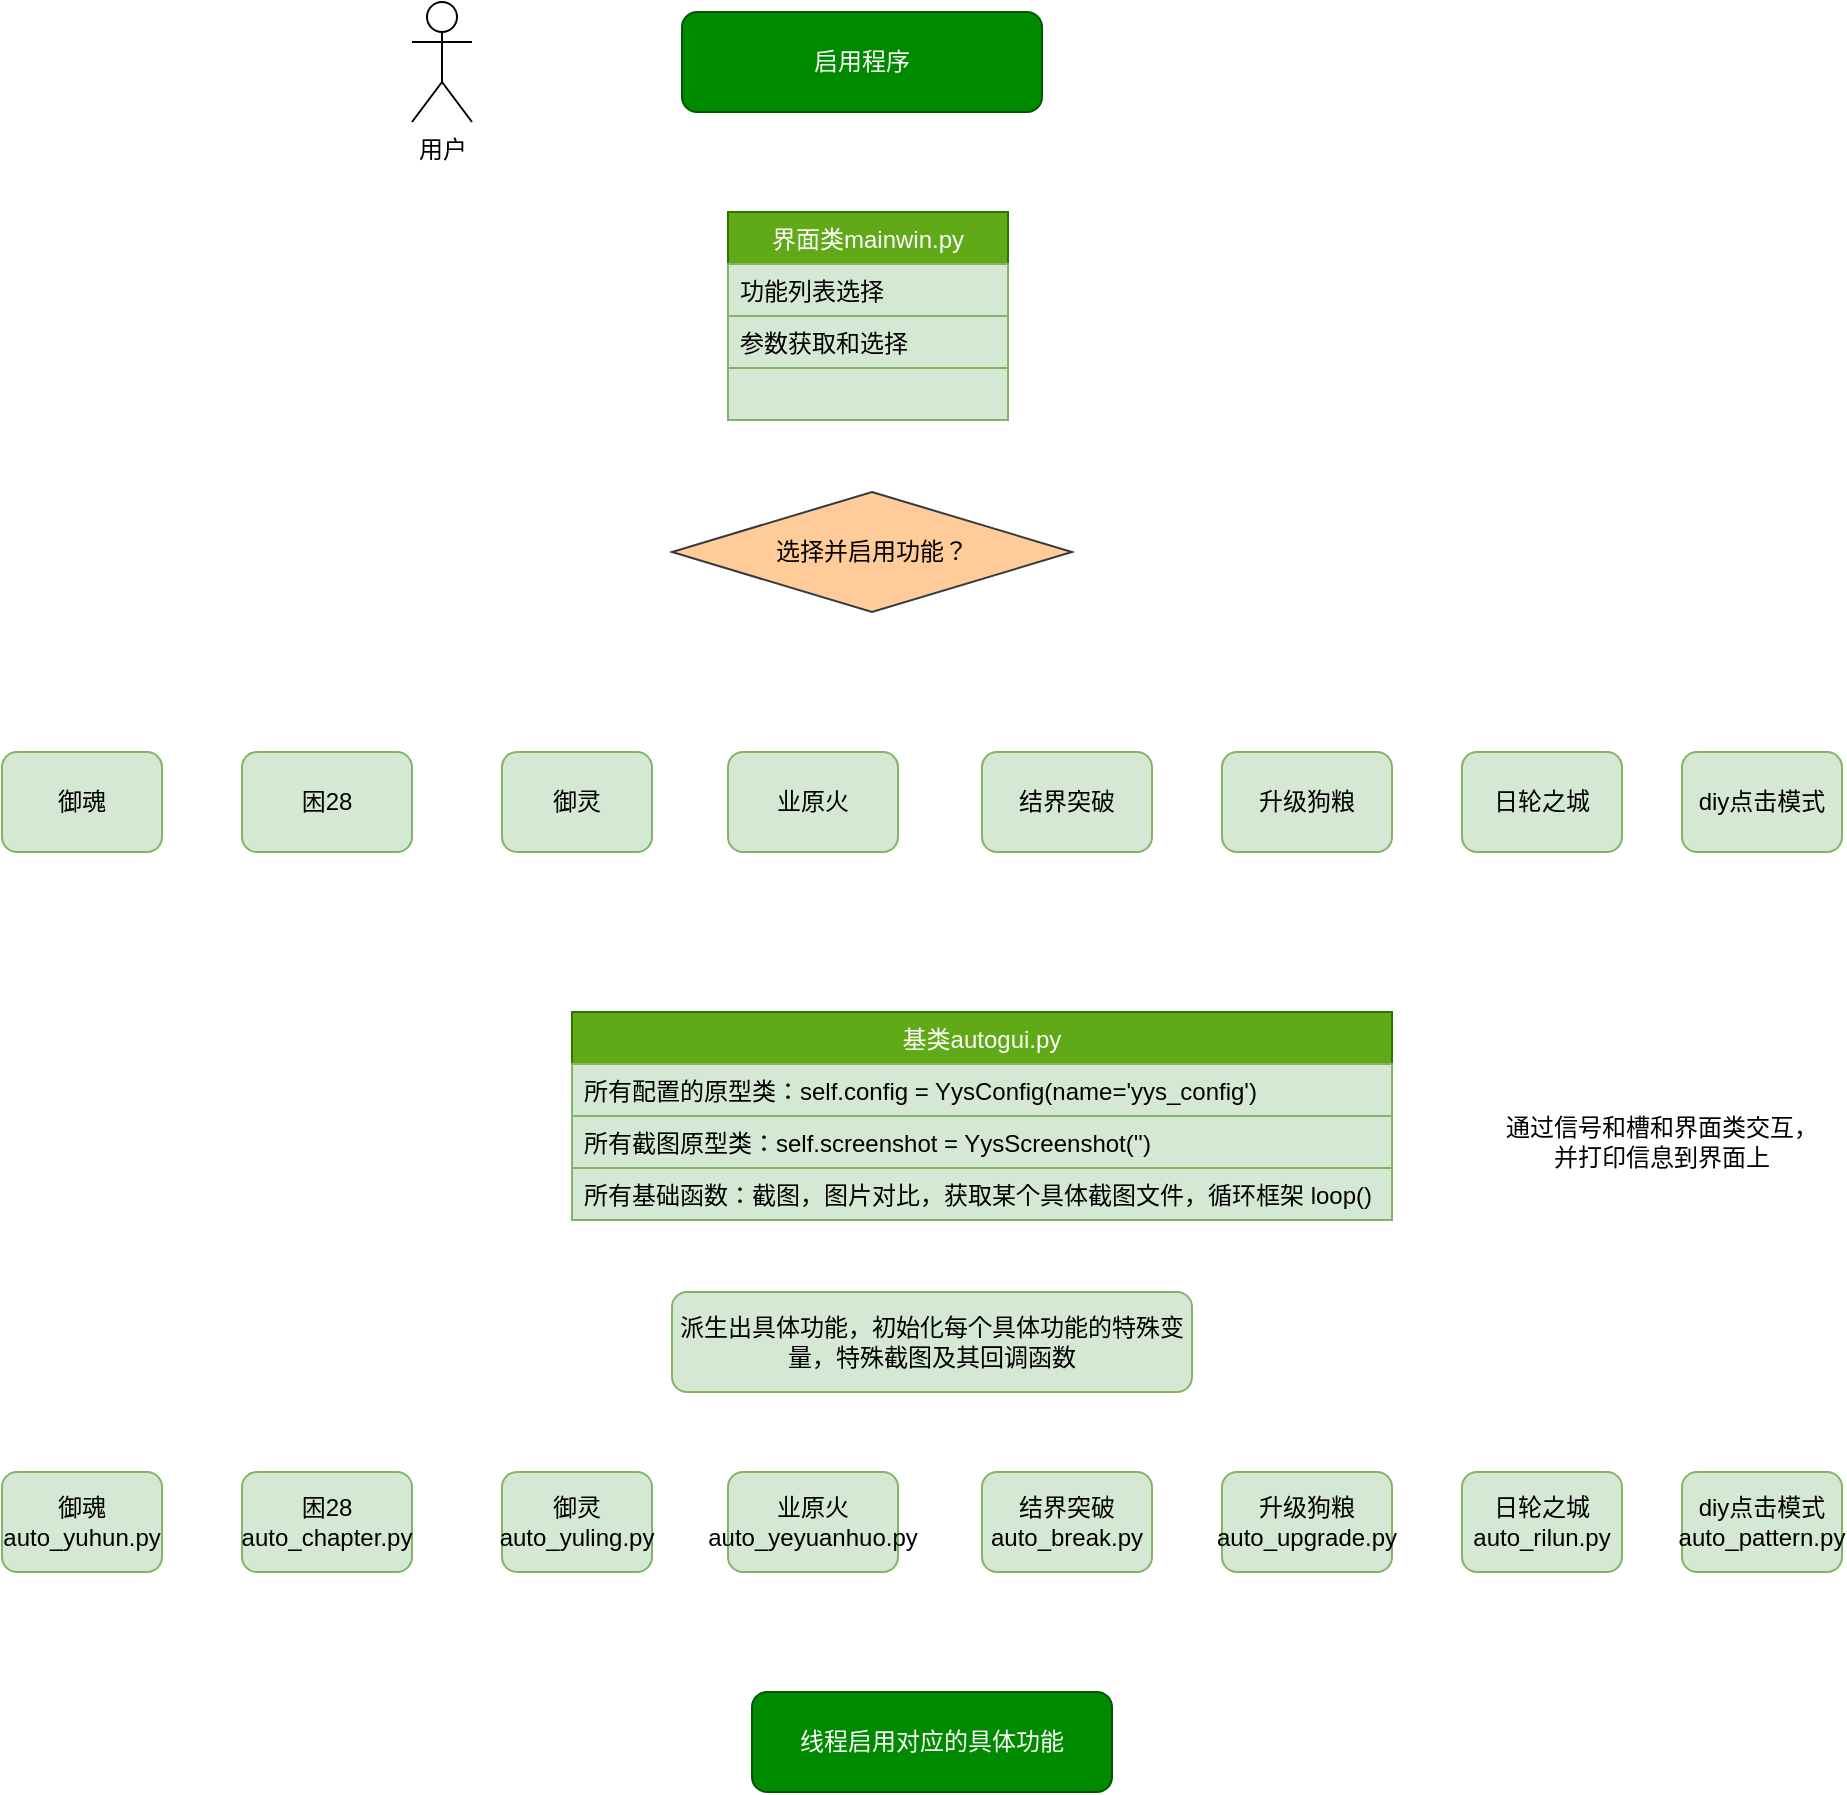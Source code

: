 <mxfile version="14.5.1" type="device"><diagram id="C5RBs43oDa-KdzZeNtuy" name="整体流程框架"><mxGraphModel dx="1281" dy="906" grid="1" gridSize="10" guides="1" tooltips="1" connect="1" arrows="1" fold="1" page="1" pageScale="1" pageWidth="827" pageHeight="1169" math="0" shadow="0"><root><mxCell id="WIyWlLk6GJQsqaUBKTNV-0"/><mxCell id="WIyWlLk6GJQsqaUBKTNV-1" parent="WIyWlLk6GJQsqaUBKTNV-0"/><mxCell id="npV9QNmeRiOSuiF4qQiY-1" value="启用程序" style="rounded=1;whiteSpace=wrap;html=1;fillColor=#008a00;strokeColor=#005700;fontColor=#ffffff;" vertex="1" parent="WIyWlLk6GJQsqaUBKTNV-1"><mxGeometry x="390" y="130" width="180" height="50" as="geometry"/></mxCell><mxCell id="npV9QNmeRiOSuiF4qQiY-4" value="选择并启用功能？" style="rhombus;whiteSpace=wrap;html=1;fillColor=#ffcc99;strokeColor=#36393d;" vertex="1" parent="WIyWlLk6GJQsqaUBKTNV-1"><mxGeometry x="385" y="370" width="200" height="60" as="geometry"/></mxCell><mxCell id="npV9QNmeRiOSuiF4qQiY-8" value="困28" style="rounded=1;whiteSpace=wrap;html=1;fillColor=#d5e8d4;strokeColor=#82b366;" vertex="1" parent="WIyWlLk6GJQsqaUBKTNV-1"><mxGeometry x="170" y="500" width="85" height="50" as="geometry"/></mxCell><mxCell id="npV9QNmeRiOSuiF4qQiY-9" value="御灵" style="rounded=1;whiteSpace=wrap;html=1;fillColor=#d5e8d4;strokeColor=#82b366;" vertex="1" parent="WIyWlLk6GJQsqaUBKTNV-1"><mxGeometry x="300" y="500" width="75" height="50" as="geometry"/></mxCell><mxCell id="npV9QNmeRiOSuiF4qQiY-10" value="业原火" style="rounded=1;whiteSpace=wrap;html=1;fillColor=#d5e8d4;strokeColor=#82b366;" vertex="1" parent="WIyWlLk6GJQsqaUBKTNV-1"><mxGeometry x="413" y="500" width="85" height="50" as="geometry"/></mxCell><mxCell id="npV9QNmeRiOSuiF4qQiY-11" value="结界突破" style="rounded=1;whiteSpace=wrap;html=1;fillColor=#d5e8d4;strokeColor=#82b366;" vertex="1" parent="WIyWlLk6GJQsqaUBKTNV-1"><mxGeometry x="540" y="500" width="85" height="50" as="geometry"/></mxCell><mxCell id="npV9QNmeRiOSuiF4qQiY-12" value="升级狗粮" style="rounded=1;whiteSpace=wrap;html=1;fillColor=#d5e8d4;strokeColor=#82b366;" vertex="1" parent="WIyWlLk6GJQsqaUBKTNV-1"><mxGeometry x="660" y="500" width="85" height="50" as="geometry"/></mxCell><mxCell id="npV9QNmeRiOSuiF4qQiY-14" value="用户" style="shape=umlActor;verticalLabelPosition=bottom;verticalAlign=top;html=1;outlineConnect=0;" vertex="1" parent="WIyWlLk6GJQsqaUBKTNV-1"><mxGeometry x="255" y="125" width="30" height="60" as="geometry"/></mxCell><mxCell id="npV9QNmeRiOSuiF4qQiY-16" value="界面类mainwin.py" style="swimlane;fontStyle=0;childLayout=stackLayout;horizontal=1;startSize=26;fillColor=#60a917;horizontalStack=0;resizeParent=1;resizeParentMax=0;resizeLast=0;collapsible=1;marginBottom=0;strokeColor=#2D7600;fontColor=#ffffff;" vertex="1" parent="WIyWlLk6GJQsqaUBKTNV-1"><mxGeometry x="413" y="230" width="140" height="104" as="geometry"/></mxCell><mxCell id="npV9QNmeRiOSuiF4qQiY-17" value="功能列表选择" style="text;strokeColor=#82b366;fillColor=#d5e8d4;align=left;verticalAlign=top;spacingLeft=4;spacingRight=4;overflow=hidden;rotatable=0;points=[[0,0.5],[1,0.5]];portConstraint=eastwest;" vertex="1" parent="npV9QNmeRiOSuiF4qQiY-16"><mxGeometry y="26" width="140" height="26" as="geometry"/></mxCell><mxCell id="npV9QNmeRiOSuiF4qQiY-18" value="参数获取和选择" style="text;strokeColor=#82b366;fillColor=#d5e8d4;align=left;verticalAlign=top;spacingLeft=4;spacingRight=4;overflow=hidden;rotatable=0;points=[[0,0.5],[1,0.5]];portConstraint=eastwest;" vertex="1" parent="npV9QNmeRiOSuiF4qQiY-16"><mxGeometry y="52" width="140" height="26" as="geometry"/></mxCell><mxCell id="npV9QNmeRiOSuiF4qQiY-19" value="" style="text;strokeColor=#82b366;fillColor=#d5e8d4;align=left;verticalAlign=top;spacingLeft=4;spacingRight=4;overflow=hidden;rotatable=0;points=[[0,0.5],[1,0.5]];portConstraint=eastwest;" vertex="1" parent="npV9QNmeRiOSuiF4qQiY-16"><mxGeometry y="78" width="140" height="26" as="geometry"/></mxCell><mxCell id="npV9QNmeRiOSuiF4qQiY-20" value="御魂" style="rounded=1;whiteSpace=wrap;html=1;fillColor=#d5e8d4;strokeColor=#82b366;" vertex="1" parent="WIyWlLk6GJQsqaUBKTNV-1"><mxGeometry x="50" y="500" width="80" height="50" as="geometry"/></mxCell><mxCell id="npV9QNmeRiOSuiF4qQiY-21" value="日轮之城" style="rounded=1;whiteSpace=wrap;html=1;fillColor=#d5e8d4;strokeColor=#82b366;" vertex="1" parent="WIyWlLk6GJQsqaUBKTNV-1"><mxGeometry x="780" y="500" width="80" height="50" as="geometry"/></mxCell><mxCell id="npV9QNmeRiOSuiF4qQiY-22" value="diy点击模式" style="rounded=1;whiteSpace=wrap;html=1;fillColor=#d5e8d4;strokeColor=#82b366;" vertex="1" parent="WIyWlLk6GJQsqaUBKTNV-1"><mxGeometry x="890" y="500" width="80" height="50" as="geometry"/></mxCell><mxCell id="npV9QNmeRiOSuiF4qQiY-23" value="基类autogui.py" style="swimlane;fontStyle=0;childLayout=stackLayout;horizontal=1;startSize=26;fillColor=#60a917;horizontalStack=0;resizeParent=1;resizeParentMax=0;resizeLast=0;collapsible=1;marginBottom=0;strokeColor=#2D7600;fontColor=#ffffff;" vertex="1" parent="WIyWlLk6GJQsqaUBKTNV-1"><mxGeometry x="335" y="630" width="410" height="104" as="geometry"/></mxCell><mxCell id="npV9QNmeRiOSuiF4qQiY-24" value="所有配置的原型类：self.config = YysConfig(name='yys_config')" style="text;strokeColor=#82b366;fillColor=#d5e8d4;align=left;verticalAlign=top;spacingLeft=4;spacingRight=4;overflow=hidden;rotatable=0;points=[[0,0.5],[1,0.5]];portConstraint=eastwest;" vertex="1" parent="npV9QNmeRiOSuiF4qQiY-23"><mxGeometry y="26" width="410" height="26" as="geometry"/></mxCell><mxCell id="npV9QNmeRiOSuiF4qQiY-25" value="所有截图原型类：self.screenshot = YysScreenshot('')" style="text;strokeColor=#82b366;fillColor=#d5e8d4;align=left;verticalAlign=top;spacingLeft=4;spacingRight=4;overflow=hidden;rotatable=0;points=[[0,0.5],[1,0.5]];portConstraint=eastwest;" vertex="1" parent="npV9QNmeRiOSuiF4qQiY-23"><mxGeometry y="52" width="410" height="26" as="geometry"/></mxCell><mxCell id="npV9QNmeRiOSuiF4qQiY-26" value="所有基础函数：截图，图片对比，获取某个具体截图文件，循环框架 loop()" style="text;strokeColor=#82b366;fillColor=#d5e8d4;align=left;verticalAlign=top;spacingLeft=4;spacingRight=4;overflow=hidden;rotatable=0;points=[[0,0.5],[1,0.5]];portConstraint=eastwest;" vertex="1" parent="npV9QNmeRiOSuiF4qQiY-23"><mxGeometry y="78" width="410" height="26" as="geometry"/></mxCell><mxCell id="npV9QNmeRiOSuiF4qQiY-27" value="困28&lt;br&gt;auto_chapter.py" style="rounded=1;whiteSpace=wrap;html=1;fillColor=#d5e8d4;strokeColor=#82b366;" vertex="1" parent="WIyWlLk6GJQsqaUBKTNV-1"><mxGeometry x="170" y="860" width="85" height="50" as="geometry"/></mxCell><mxCell id="npV9QNmeRiOSuiF4qQiY-28" value="御灵&lt;br&gt;auto_yuling.py" style="rounded=1;whiteSpace=wrap;html=1;fillColor=#d5e8d4;strokeColor=#82b366;" vertex="1" parent="WIyWlLk6GJQsqaUBKTNV-1"><mxGeometry x="300" y="860" width="75" height="50" as="geometry"/></mxCell><mxCell id="npV9QNmeRiOSuiF4qQiY-29" value="业原火&lt;br&gt;auto_yeyuanhuo.py" style="rounded=1;whiteSpace=wrap;html=1;fillColor=#d5e8d4;strokeColor=#82b366;" vertex="1" parent="WIyWlLk6GJQsqaUBKTNV-1"><mxGeometry x="413" y="860" width="85" height="50" as="geometry"/></mxCell><mxCell id="npV9QNmeRiOSuiF4qQiY-30" value="结界突破&lt;br&gt;auto_break.py" style="rounded=1;whiteSpace=wrap;html=1;fillColor=#d5e8d4;strokeColor=#82b366;" vertex="1" parent="WIyWlLk6GJQsqaUBKTNV-1"><mxGeometry x="540" y="860" width="85" height="50" as="geometry"/></mxCell><mxCell id="npV9QNmeRiOSuiF4qQiY-31" value="升级狗粮&lt;br&gt;auto_upgrade.py" style="rounded=1;whiteSpace=wrap;html=1;fillColor=#d5e8d4;strokeColor=#82b366;" vertex="1" parent="WIyWlLk6GJQsqaUBKTNV-1"><mxGeometry x="660" y="860" width="85" height="50" as="geometry"/></mxCell><mxCell id="npV9QNmeRiOSuiF4qQiY-32" value="御魂&lt;br&gt;auto_yuhun.py" style="rounded=1;whiteSpace=wrap;html=1;fillColor=#d5e8d4;strokeColor=#82b366;" vertex="1" parent="WIyWlLk6GJQsqaUBKTNV-1"><mxGeometry x="50" y="860" width="80" height="50" as="geometry"/></mxCell><mxCell id="npV9QNmeRiOSuiF4qQiY-33" value="日轮之城&lt;br&gt;auto_rilun.py" style="rounded=1;whiteSpace=wrap;html=1;fillColor=#d5e8d4;strokeColor=#82b366;" vertex="1" parent="WIyWlLk6GJQsqaUBKTNV-1"><mxGeometry x="780" y="860" width="80" height="50" as="geometry"/></mxCell><mxCell id="npV9QNmeRiOSuiF4qQiY-34" value="diy点击模式&lt;br&gt;auto_pattern.py" style="rounded=1;whiteSpace=wrap;html=1;fillColor=#d5e8d4;strokeColor=#82b366;" vertex="1" parent="WIyWlLk6GJQsqaUBKTNV-1"><mxGeometry x="890" y="860" width="80" height="50" as="geometry"/></mxCell><mxCell id="npV9QNmeRiOSuiF4qQiY-36" value="派生出具体功能，初始化每个具体功能的特殊变量，特殊截图及其回调函数" style="rounded=1;whiteSpace=wrap;html=1;fillColor=#d5e8d4;strokeColor=#82b366;" vertex="1" parent="WIyWlLk6GJQsqaUBKTNV-1"><mxGeometry x="385" y="770" width="260" height="50" as="geometry"/></mxCell><mxCell id="npV9QNmeRiOSuiF4qQiY-37" value="线程启用对应的具体功能" style="rounded=1;whiteSpace=wrap;html=1;fillColor=#008a00;strokeColor=#005700;fontColor=#ffffff;" vertex="1" parent="WIyWlLk6GJQsqaUBKTNV-1"><mxGeometry x="425" y="970" width="180" height="50" as="geometry"/></mxCell><mxCell id="npV9QNmeRiOSuiF4qQiY-38" value="通过信号和槽和界面类交互，并打印信息到界面上" style="text;html=1;strokeColor=none;fillColor=none;align=center;verticalAlign=middle;whiteSpace=wrap;rounded=0;" vertex="1" parent="WIyWlLk6GJQsqaUBKTNV-1"><mxGeometry x="800" y="660" width="160" height="70" as="geometry"/></mxCell></root></mxGraphModel></diagram></mxfile>